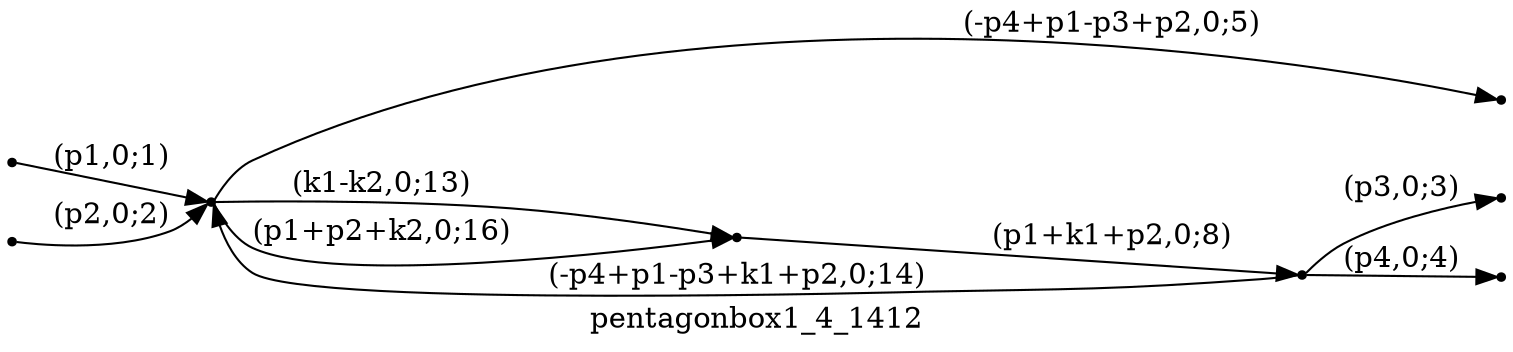 digraph pentagonbox1_4_1412 {
  label="pentagonbox1_4_1412";
  rankdir="LR";
  subgraph edges {
    -1 -> 3 [label="(p1,0;1)"];
    -2 -> 3 [label="(p2,0;2)"];
    1 -> -3 [label="(p3,0;3)"];
    1 -> -4 [label="(p4,0;4)"];
    3 -> -5 [label="(-p4+p1-p3+p2,0;5)"];
    2 -> 1 [label="(p1+k1+p2,0;8)"];
    3 -> 2 [label="(k1-k2,0;13)"];
    1 -> 3 [label="(-p4+p1-p3+k1+p2,0;14)"];
    3 -> 2 [label="(p1+p2+k2,0;16)"];
  }
  subgraph incoming { rank="source"; -1; -2; }
  subgraph outgoing { rank="sink"; -3; -4; -5; }
-5 [shape=point];
-4 [shape=point];
-3 [shape=point];
-2 [shape=point];
-1 [shape=point];
1 [shape=point];
2 [shape=point];
3 [shape=point];
}

